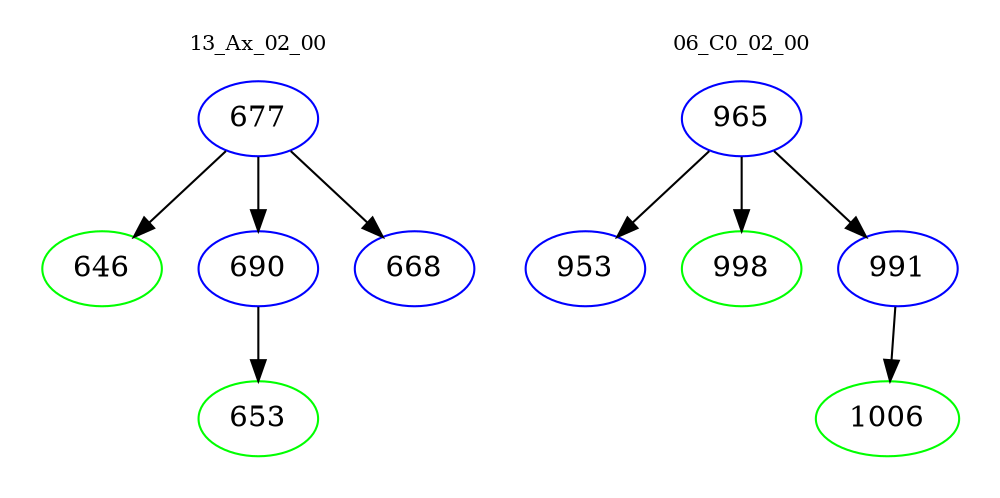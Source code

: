 digraph{
subgraph cluster_0 {
color = white
label = "13_Ax_02_00";
fontsize=10;
T0_677 [label="677", color="blue"]
T0_677 -> T0_646 [color="black"]
T0_646 [label="646", color="green"]
T0_677 -> T0_690 [color="black"]
T0_690 [label="690", color="blue"]
T0_690 -> T0_653 [color="black"]
T0_653 [label="653", color="green"]
T0_677 -> T0_668 [color="black"]
T0_668 [label="668", color="blue"]
}
subgraph cluster_1 {
color = white
label = "06_C0_02_00";
fontsize=10;
T1_965 [label="965", color="blue"]
T1_965 -> T1_953 [color="black"]
T1_953 [label="953", color="blue"]
T1_965 -> T1_998 [color="black"]
T1_998 [label="998", color="green"]
T1_965 -> T1_991 [color="black"]
T1_991 [label="991", color="blue"]
T1_991 -> T1_1006 [color="black"]
T1_1006 [label="1006", color="green"]
}
}
